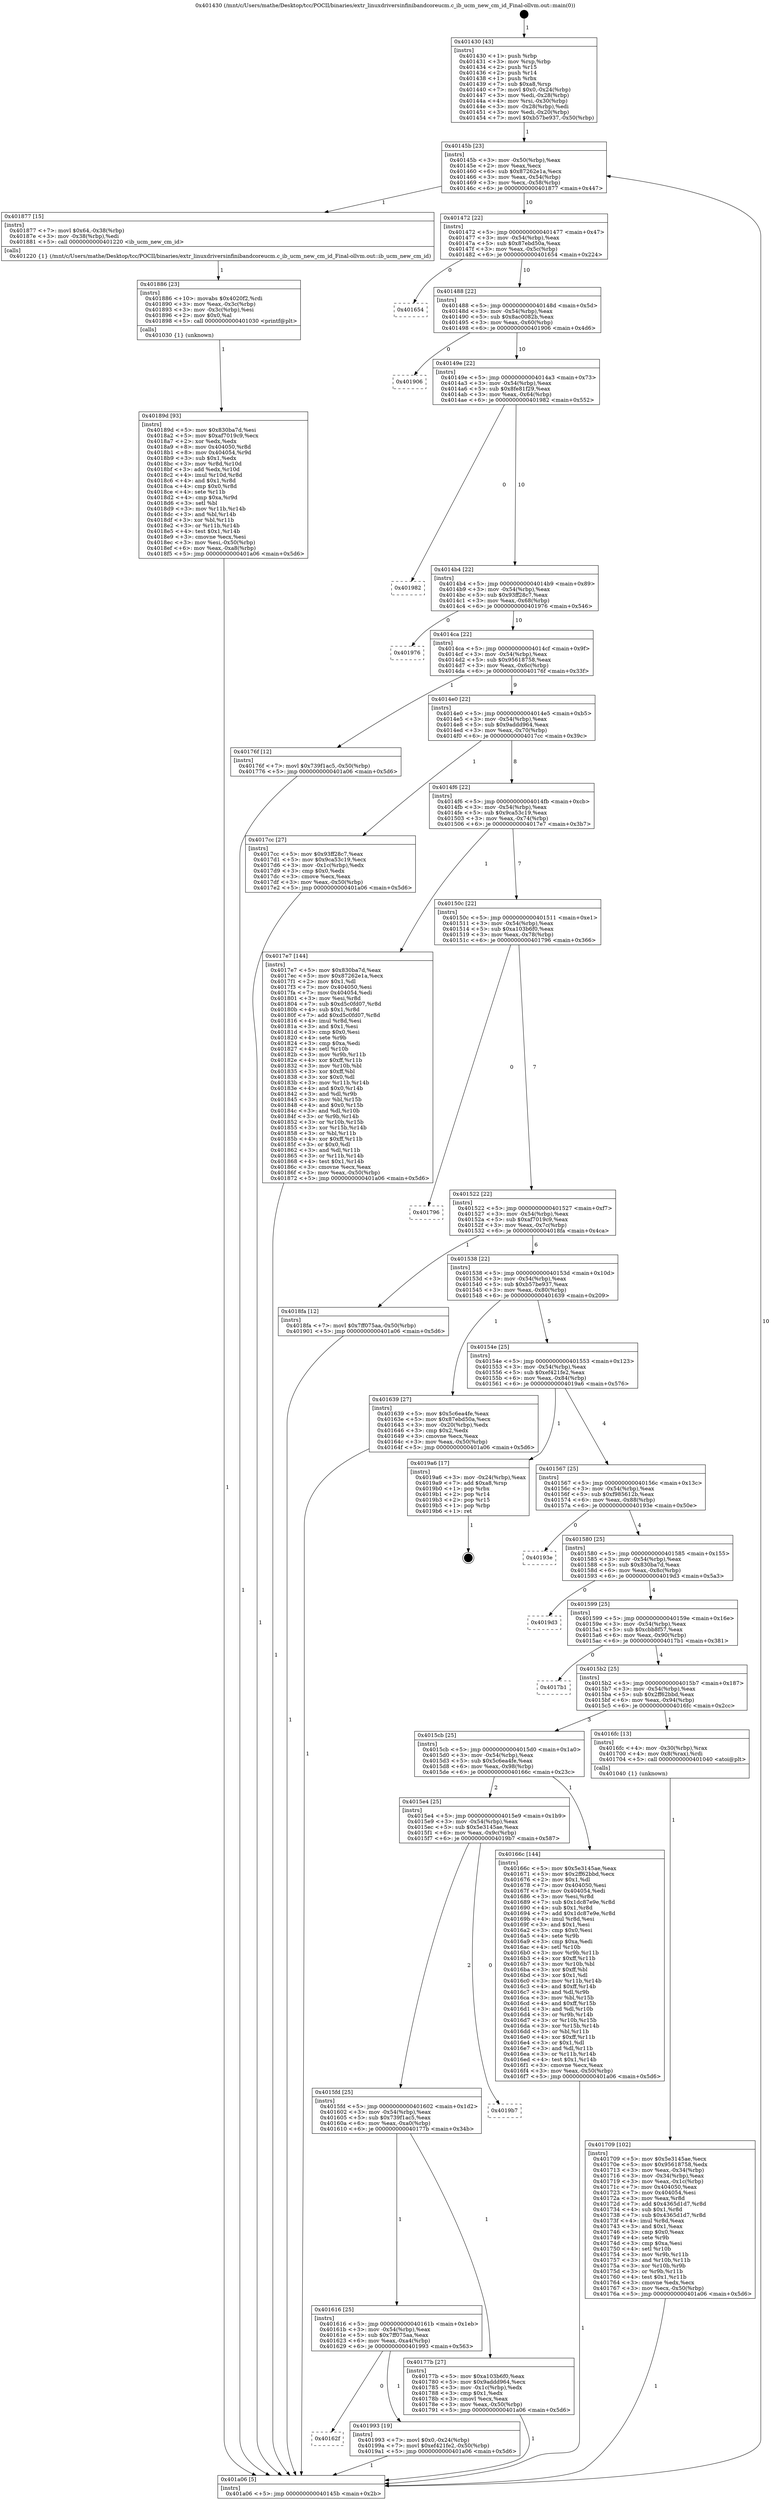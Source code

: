 digraph "0x401430" {
  label = "0x401430 (/mnt/c/Users/mathe/Desktop/tcc/POCII/binaries/extr_linuxdriversinfinibandcoreucm.c_ib_ucm_new_cm_id_Final-ollvm.out::main(0))"
  labelloc = "t"
  node[shape=record]

  Entry [label="",width=0.3,height=0.3,shape=circle,fillcolor=black,style=filled]
  "0x40145b" [label="{
     0x40145b [23]\l
     | [instrs]\l
     &nbsp;&nbsp;0x40145b \<+3\>: mov -0x50(%rbp),%eax\l
     &nbsp;&nbsp;0x40145e \<+2\>: mov %eax,%ecx\l
     &nbsp;&nbsp;0x401460 \<+6\>: sub $0x87262e1a,%ecx\l
     &nbsp;&nbsp;0x401466 \<+3\>: mov %eax,-0x54(%rbp)\l
     &nbsp;&nbsp;0x401469 \<+3\>: mov %ecx,-0x58(%rbp)\l
     &nbsp;&nbsp;0x40146c \<+6\>: je 0000000000401877 \<main+0x447\>\l
  }"]
  "0x401877" [label="{
     0x401877 [15]\l
     | [instrs]\l
     &nbsp;&nbsp;0x401877 \<+7\>: movl $0x64,-0x38(%rbp)\l
     &nbsp;&nbsp;0x40187e \<+3\>: mov -0x38(%rbp),%edi\l
     &nbsp;&nbsp;0x401881 \<+5\>: call 0000000000401220 \<ib_ucm_new_cm_id\>\l
     | [calls]\l
     &nbsp;&nbsp;0x401220 \{1\} (/mnt/c/Users/mathe/Desktop/tcc/POCII/binaries/extr_linuxdriversinfinibandcoreucm.c_ib_ucm_new_cm_id_Final-ollvm.out::ib_ucm_new_cm_id)\l
  }"]
  "0x401472" [label="{
     0x401472 [22]\l
     | [instrs]\l
     &nbsp;&nbsp;0x401472 \<+5\>: jmp 0000000000401477 \<main+0x47\>\l
     &nbsp;&nbsp;0x401477 \<+3\>: mov -0x54(%rbp),%eax\l
     &nbsp;&nbsp;0x40147a \<+5\>: sub $0x87ebd50a,%eax\l
     &nbsp;&nbsp;0x40147f \<+3\>: mov %eax,-0x5c(%rbp)\l
     &nbsp;&nbsp;0x401482 \<+6\>: je 0000000000401654 \<main+0x224\>\l
  }"]
  Exit [label="",width=0.3,height=0.3,shape=circle,fillcolor=black,style=filled,peripheries=2]
  "0x401654" [label="{
     0x401654\l
  }", style=dashed]
  "0x401488" [label="{
     0x401488 [22]\l
     | [instrs]\l
     &nbsp;&nbsp;0x401488 \<+5\>: jmp 000000000040148d \<main+0x5d\>\l
     &nbsp;&nbsp;0x40148d \<+3\>: mov -0x54(%rbp),%eax\l
     &nbsp;&nbsp;0x401490 \<+5\>: sub $0x8ac0082b,%eax\l
     &nbsp;&nbsp;0x401495 \<+3\>: mov %eax,-0x60(%rbp)\l
     &nbsp;&nbsp;0x401498 \<+6\>: je 0000000000401906 \<main+0x4d6\>\l
  }"]
  "0x40162f" [label="{
     0x40162f\l
  }", style=dashed]
  "0x401906" [label="{
     0x401906\l
  }", style=dashed]
  "0x40149e" [label="{
     0x40149e [22]\l
     | [instrs]\l
     &nbsp;&nbsp;0x40149e \<+5\>: jmp 00000000004014a3 \<main+0x73\>\l
     &nbsp;&nbsp;0x4014a3 \<+3\>: mov -0x54(%rbp),%eax\l
     &nbsp;&nbsp;0x4014a6 \<+5\>: sub $0x8fe81f29,%eax\l
     &nbsp;&nbsp;0x4014ab \<+3\>: mov %eax,-0x64(%rbp)\l
     &nbsp;&nbsp;0x4014ae \<+6\>: je 0000000000401982 \<main+0x552\>\l
  }"]
  "0x401993" [label="{
     0x401993 [19]\l
     | [instrs]\l
     &nbsp;&nbsp;0x401993 \<+7\>: movl $0x0,-0x24(%rbp)\l
     &nbsp;&nbsp;0x40199a \<+7\>: movl $0xef421fe2,-0x50(%rbp)\l
     &nbsp;&nbsp;0x4019a1 \<+5\>: jmp 0000000000401a06 \<main+0x5d6\>\l
  }"]
  "0x401982" [label="{
     0x401982\l
  }", style=dashed]
  "0x4014b4" [label="{
     0x4014b4 [22]\l
     | [instrs]\l
     &nbsp;&nbsp;0x4014b4 \<+5\>: jmp 00000000004014b9 \<main+0x89\>\l
     &nbsp;&nbsp;0x4014b9 \<+3\>: mov -0x54(%rbp),%eax\l
     &nbsp;&nbsp;0x4014bc \<+5\>: sub $0x93ff28c7,%eax\l
     &nbsp;&nbsp;0x4014c1 \<+3\>: mov %eax,-0x68(%rbp)\l
     &nbsp;&nbsp;0x4014c4 \<+6\>: je 0000000000401976 \<main+0x546\>\l
  }"]
  "0x40189d" [label="{
     0x40189d [93]\l
     | [instrs]\l
     &nbsp;&nbsp;0x40189d \<+5\>: mov $0x830ba7d,%esi\l
     &nbsp;&nbsp;0x4018a2 \<+5\>: mov $0xaf7019c9,%ecx\l
     &nbsp;&nbsp;0x4018a7 \<+2\>: xor %edx,%edx\l
     &nbsp;&nbsp;0x4018a9 \<+8\>: mov 0x404050,%r8d\l
     &nbsp;&nbsp;0x4018b1 \<+8\>: mov 0x404054,%r9d\l
     &nbsp;&nbsp;0x4018b9 \<+3\>: sub $0x1,%edx\l
     &nbsp;&nbsp;0x4018bc \<+3\>: mov %r8d,%r10d\l
     &nbsp;&nbsp;0x4018bf \<+3\>: add %edx,%r10d\l
     &nbsp;&nbsp;0x4018c2 \<+4\>: imul %r10d,%r8d\l
     &nbsp;&nbsp;0x4018c6 \<+4\>: and $0x1,%r8d\l
     &nbsp;&nbsp;0x4018ca \<+4\>: cmp $0x0,%r8d\l
     &nbsp;&nbsp;0x4018ce \<+4\>: sete %r11b\l
     &nbsp;&nbsp;0x4018d2 \<+4\>: cmp $0xa,%r9d\l
     &nbsp;&nbsp;0x4018d6 \<+3\>: setl %bl\l
     &nbsp;&nbsp;0x4018d9 \<+3\>: mov %r11b,%r14b\l
     &nbsp;&nbsp;0x4018dc \<+3\>: and %bl,%r14b\l
     &nbsp;&nbsp;0x4018df \<+3\>: xor %bl,%r11b\l
     &nbsp;&nbsp;0x4018e2 \<+3\>: or %r11b,%r14b\l
     &nbsp;&nbsp;0x4018e5 \<+4\>: test $0x1,%r14b\l
     &nbsp;&nbsp;0x4018e9 \<+3\>: cmovne %ecx,%esi\l
     &nbsp;&nbsp;0x4018ec \<+3\>: mov %esi,-0x50(%rbp)\l
     &nbsp;&nbsp;0x4018ef \<+6\>: mov %eax,-0xa8(%rbp)\l
     &nbsp;&nbsp;0x4018f5 \<+5\>: jmp 0000000000401a06 \<main+0x5d6\>\l
  }"]
  "0x401976" [label="{
     0x401976\l
  }", style=dashed]
  "0x4014ca" [label="{
     0x4014ca [22]\l
     | [instrs]\l
     &nbsp;&nbsp;0x4014ca \<+5\>: jmp 00000000004014cf \<main+0x9f\>\l
     &nbsp;&nbsp;0x4014cf \<+3\>: mov -0x54(%rbp),%eax\l
     &nbsp;&nbsp;0x4014d2 \<+5\>: sub $0x95618758,%eax\l
     &nbsp;&nbsp;0x4014d7 \<+3\>: mov %eax,-0x6c(%rbp)\l
     &nbsp;&nbsp;0x4014da \<+6\>: je 000000000040176f \<main+0x33f\>\l
  }"]
  "0x401886" [label="{
     0x401886 [23]\l
     | [instrs]\l
     &nbsp;&nbsp;0x401886 \<+10\>: movabs $0x4020f2,%rdi\l
     &nbsp;&nbsp;0x401890 \<+3\>: mov %eax,-0x3c(%rbp)\l
     &nbsp;&nbsp;0x401893 \<+3\>: mov -0x3c(%rbp),%esi\l
     &nbsp;&nbsp;0x401896 \<+2\>: mov $0x0,%al\l
     &nbsp;&nbsp;0x401898 \<+5\>: call 0000000000401030 \<printf@plt\>\l
     | [calls]\l
     &nbsp;&nbsp;0x401030 \{1\} (unknown)\l
  }"]
  "0x40176f" [label="{
     0x40176f [12]\l
     | [instrs]\l
     &nbsp;&nbsp;0x40176f \<+7\>: movl $0x739f1ac5,-0x50(%rbp)\l
     &nbsp;&nbsp;0x401776 \<+5\>: jmp 0000000000401a06 \<main+0x5d6\>\l
  }"]
  "0x4014e0" [label="{
     0x4014e0 [22]\l
     | [instrs]\l
     &nbsp;&nbsp;0x4014e0 \<+5\>: jmp 00000000004014e5 \<main+0xb5\>\l
     &nbsp;&nbsp;0x4014e5 \<+3\>: mov -0x54(%rbp),%eax\l
     &nbsp;&nbsp;0x4014e8 \<+5\>: sub $0x9addd964,%eax\l
     &nbsp;&nbsp;0x4014ed \<+3\>: mov %eax,-0x70(%rbp)\l
     &nbsp;&nbsp;0x4014f0 \<+6\>: je 00000000004017cc \<main+0x39c\>\l
  }"]
  "0x401616" [label="{
     0x401616 [25]\l
     | [instrs]\l
     &nbsp;&nbsp;0x401616 \<+5\>: jmp 000000000040161b \<main+0x1eb\>\l
     &nbsp;&nbsp;0x40161b \<+3\>: mov -0x54(%rbp),%eax\l
     &nbsp;&nbsp;0x40161e \<+5\>: sub $0x7ff075aa,%eax\l
     &nbsp;&nbsp;0x401623 \<+6\>: mov %eax,-0xa4(%rbp)\l
     &nbsp;&nbsp;0x401629 \<+6\>: je 0000000000401993 \<main+0x563\>\l
  }"]
  "0x4017cc" [label="{
     0x4017cc [27]\l
     | [instrs]\l
     &nbsp;&nbsp;0x4017cc \<+5\>: mov $0x93ff28c7,%eax\l
     &nbsp;&nbsp;0x4017d1 \<+5\>: mov $0x9ca53c19,%ecx\l
     &nbsp;&nbsp;0x4017d6 \<+3\>: mov -0x1c(%rbp),%edx\l
     &nbsp;&nbsp;0x4017d9 \<+3\>: cmp $0x0,%edx\l
     &nbsp;&nbsp;0x4017dc \<+3\>: cmove %ecx,%eax\l
     &nbsp;&nbsp;0x4017df \<+3\>: mov %eax,-0x50(%rbp)\l
     &nbsp;&nbsp;0x4017e2 \<+5\>: jmp 0000000000401a06 \<main+0x5d6\>\l
  }"]
  "0x4014f6" [label="{
     0x4014f6 [22]\l
     | [instrs]\l
     &nbsp;&nbsp;0x4014f6 \<+5\>: jmp 00000000004014fb \<main+0xcb\>\l
     &nbsp;&nbsp;0x4014fb \<+3\>: mov -0x54(%rbp),%eax\l
     &nbsp;&nbsp;0x4014fe \<+5\>: sub $0x9ca53c19,%eax\l
     &nbsp;&nbsp;0x401503 \<+3\>: mov %eax,-0x74(%rbp)\l
     &nbsp;&nbsp;0x401506 \<+6\>: je 00000000004017e7 \<main+0x3b7\>\l
  }"]
  "0x40177b" [label="{
     0x40177b [27]\l
     | [instrs]\l
     &nbsp;&nbsp;0x40177b \<+5\>: mov $0xa103b6f0,%eax\l
     &nbsp;&nbsp;0x401780 \<+5\>: mov $0x9addd964,%ecx\l
     &nbsp;&nbsp;0x401785 \<+3\>: mov -0x1c(%rbp),%edx\l
     &nbsp;&nbsp;0x401788 \<+3\>: cmp $0x1,%edx\l
     &nbsp;&nbsp;0x40178b \<+3\>: cmovl %ecx,%eax\l
     &nbsp;&nbsp;0x40178e \<+3\>: mov %eax,-0x50(%rbp)\l
     &nbsp;&nbsp;0x401791 \<+5\>: jmp 0000000000401a06 \<main+0x5d6\>\l
  }"]
  "0x4017e7" [label="{
     0x4017e7 [144]\l
     | [instrs]\l
     &nbsp;&nbsp;0x4017e7 \<+5\>: mov $0x830ba7d,%eax\l
     &nbsp;&nbsp;0x4017ec \<+5\>: mov $0x87262e1a,%ecx\l
     &nbsp;&nbsp;0x4017f1 \<+2\>: mov $0x1,%dl\l
     &nbsp;&nbsp;0x4017f3 \<+7\>: mov 0x404050,%esi\l
     &nbsp;&nbsp;0x4017fa \<+7\>: mov 0x404054,%edi\l
     &nbsp;&nbsp;0x401801 \<+3\>: mov %esi,%r8d\l
     &nbsp;&nbsp;0x401804 \<+7\>: sub $0xd5c0fd07,%r8d\l
     &nbsp;&nbsp;0x40180b \<+4\>: sub $0x1,%r8d\l
     &nbsp;&nbsp;0x40180f \<+7\>: add $0xd5c0fd07,%r8d\l
     &nbsp;&nbsp;0x401816 \<+4\>: imul %r8d,%esi\l
     &nbsp;&nbsp;0x40181a \<+3\>: and $0x1,%esi\l
     &nbsp;&nbsp;0x40181d \<+3\>: cmp $0x0,%esi\l
     &nbsp;&nbsp;0x401820 \<+4\>: sete %r9b\l
     &nbsp;&nbsp;0x401824 \<+3\>: cmp $0xa,%edi\l
     &nbsp;&nbsp;0x401827 \<+4\>: setl %r10b\l
     &nbsp;&nbsp;0x40182b \<+3\>: mov %r9b,%r11b\l
     &nbsp;&nbsp;0x40182e \<+4\>: xor $0xff,%r11b\l
     &nbsp;&nbsp;0x401832 \<+3\>: mov %r10b,%bl\l
     &nbsp;&nbsp;0x401835 \<+3\>: xor $0xff,%bl\l
     &nbsp;&nbsp;0x401838 \<+3\>: xor $0x0,%dl\l
     &nbsp;&nbsp;0x40183b \<+3\>: mov %r11b,%r14b\l
     &nbsp;&nbsp;0x40183e \<+4\>: and $0x0,%r14b\l
     &nbsp;&nbsp;0x401842 \<+3\>: and %dl,%r9b\l
     &nbsp;&nbsp;0x401845 \<+3\>: mov %bl,%r15b\l
     &nbsp;&nbsp;0x401848 \<+4\>: and $0x0,%r15b\l
     &nbsp;&nbsp;0x40184c \<+3\>: and %dl,%r10b\l
     &nbsp;&nbsp;0x40184f \<+3\>: or %r9b,%r14b\l
     &nbsp;&nbsp;0x401852 \<+3\>: or %r10b,%r15b\l
     &nbsp;&nbsp;0x401855 \<+3\>: xor %r15b,%r14b\l
     &nbsp;&nbsp;0x401858 \<+3\>: or %bl,%r11b\l
     &nbsp;&nbsp;0x40185b \<+4\>: xor $0xff,%r11b\l
     &nbsp;&nbsp;0x40185f \<+3\>: or $0x0,%dl\l
     &nbsp;&nbsp;0x401862 \<+3\>: and %dl,%r11b\l
     &nbsp;&nbsp;0x401865 \<+3\>: or %r11b,%r14b\l
     &nbsp;&nbsp;0x401868 \<+4\>: test $0x1,%r14b\l
     &nbsp;&nbsp;0x40186c \<+3\>: cmovne %ecx,%eax\l
     &nbsp;&nbsp;0x40186f \<+3\>: mov %eax,-0x50(%rbp)\l
     &nbsp;&nbsp;0x401872 \<+5\>: jmp 0000000000401a06 \<main+0x5d6\>\l
  }"]
  "0x40150c" [label="{
     0x40150c [22]\l
     | [instrs]\l
     &nbsp;&nbsp;0x40150c \<+5\>: jmp 0000000000401511 \<main+0xe1\>\l
     &nbsp;&nbsp;0x401511 \<+3\>: mov -0x54(%rbp),%eax\l
     &nbsp;&nbsp;0x401514 \<+5\>: sub $0xa103b6f0,%eax\l
     &nbsp;&nbsp;0x401519 \<+3\>: mov %eax,-0x78(%rbp)\l
     &nbsp;&nbsp;0x40151c \<+6\>: je 0000000000401796 \<main+0x366\>\l
  }"]
  "0x4015fd" [label="{
     0x4015fd [25]\l
     | [instrs]\l
     &nbsp;&nbsp;0x4015fd \<+5\>: jmp 0000000000401602 \<main+0x1d2\>\l
     &nbsp;&nbsp;0x401602 \<+3\>: mov -0x54(%rbp),%eax\l
     &nbsp;&nbsp;0x401605 \<+5\>: sub $0x739f1ac5,%eax\l
     &nbsp;&nbsp;0x40160a \<+6\>: mov %eax,-0xa0(%rbp)\l
     &nbsp;&nbsp;0x401610 \<+6\>: je 000000000040177b \<main+0x34b\>\l
  }"]
  "0x401796" [label="{
     0x401796\l
  }", style=dashed]
  "0x401522" [label="{
     0x401522 [22]\l
     | [instrs]\l
     &nbsp;&nbsp;0x401522 \<+5\>: jmp 0000000000401527 \<main+0xf7\>\l
     &nbsp;&nbsp;0x401527 \<+3\>: mov -0x54(%rbp),%eax\l
     &nbsp;&nbsp;0x40152a \<+5\>: sub $0xaf7019c9,%eax\l
     &nbsp;&nbsp;0x40152f \<+3\>: mov %eax,-0x7c(%rbp)\l
     &nbsp;&nbsp;0x401532 \<+6\>: je 00000000004018fa \<main+0x4ca\>\l
  }"]
  "0x4019b7" [label="{
     0x4019b7\l
  }", style=dashed]
  "0x4018fa" [label="{
     0x4018fa [12]\l
     | [instrs]\l
     &nbsp;&nbsp;0x4018fa \<+7\>: movl $0x7ff075aa,-0x50(%rbp)\l
     &nbsp;&nbsp;0x401901 \<+5\>: jmp 0000000000401a06 \<main+0x5d6\>\l
  }"]
  "0x401538" [label="{
     0x401538 [22]\l
     | [instrs]\l
     &nbsp;&nbsp;0x401538 \<+5\>: jmp 000000000040153d \<main+0x10d\>\l
     &nbsp;&nbsp;0x40153d \<+3\>: mov -0x54(%rbp),%eax\l
     &nbsp;&nbsp;0x401540 \<+5\>: sub $0xb57be937,%eax\l
     &nbsp;&nbsp;0x401545 \<+3\>: mov %eax,-0x80(%rbp)\l
     &nbsp;&nbsp;0x401548 \<+6\>: je 0000000000401639 \<main+0x209\>\l
  }"]
  "0x401709" [label="{
     0x401709 [102]\l
     | [instrs]\l
     &nbsp;&nbsp;0x401709 \<+5\>: mov $0x5e3145ae,%ecx\l
     &nbsp;&nbsp;0x40170e \<+5\>: mov $0x95618758,%edx\l
     &nbsp;&nbsp;0x401713 \<+3\>: mov %eax,-0x34(%rbp)\l
     &nbsp;&nbsp;0x401716 \<+3\>: mov -0x34(%rbp),%eax\l
     &nbsp;&nbsp;0x401719 \<+3\>: mov %eax,-0x1c(%rbp)\l
     &nbsp;&nbsp;0x40171c \<+7\>: mov 0x404050,%eax\l
     &nbsp;&nbsp;0x401723 \<+7\>: mov 0x404054,%esi\l
     &nbsp;&nbsp;0x40172a \<+3\>: mov %eax,%r8d\l
     &nbsp;&nbsp;0x40172d \<+7\>: add $0x4365d1d7,%r8d\l
     &nbsp;&nbsp;0x401734 \<+4\>: sub $0x1,%r8d\l
     &nbsp;&nbsp;0x401738 \<+7\>: sub $0x4365d1d7,%r8d\l
     &nbsp;&nbsp;0x40173f \<+4\>: imul %r8d,%eax\l
     &nbsp;&nbsp;0x401743 \<+3\>: and $0x1,%eax\l
     &nbsp;&nbsp;0x401746 \<+3\>: cmp $0x0,%eax\l
     &nbsp;&nbsp;0x401749 \<+4\>: sete %r9b\l
     &nbsp;&nbsp;0x40174d \<+3\>: cmp $0xa,%esi\l
     &nbsp;&nbsp;0x401750 \<+4\>: setl %r10b\l
     &nbsp;&nbsp;0x401754 \<+3\>: mov %r9b,%r11b\l
     &nbsp;&nbsp;0x401757 \<+3\>: and %r10b,%r11b\l
     &nbsp;&nbsp;0x40175a \<+3\>: xor %r10b,%r9b\l
     &nbsp;&nbsp;0x40175d \<+3\>: or %r9b,%r11b\l
     &nbsp;&nbsp;0x401760 \<+4\>: test $0x1,%r11b\l
     &nbsp;&nbsp;0x401764 \<+3\>: cmovne %edx,%ecx\l
     &nbsp;&nbsp;0x401767 \<+3\>: mov %ecx,-0x50(%rbp)\l
     &nbsp;&nbsp;0x40176a \<+5\>: jmp 0000000000401a06 \<main+0x5d6\>\l
  }"]
  "0x401639" [label="{
     0x401639 [27]\l
     | [instrs]\l
     &nbsp;&nbsp;0x401639 \<+5\>: mov $0x5c6ea4fe,%eax\l
     &nbsp;&nbsp;0x40163e \<+5\>: mov $0x87ebd50a,%ecx\l
     &nbsp;&nbsp;0x401643 \<+3\>: mov -0x20(%rbp),%edx\l
     &nbsp;&nbsp;0x401646 \<+3\>: cmp $0x2,%edx\l
     &nbsp;&nbsp;0x401649 \<+3\>: cmovne %ecx,%eax\l
     &nbsp;&nbsp;0x40164c \<+3\>: mov %eax,-0x50(%rbp)\l
     &nbsp;&nbsp;0x40164f \<+5\>: jmp 0000000000401a06 \<main+0x5d6\>\l
  }"]
  "0x40154e" [label="{
     0x40154e [25]\l
     | [instrs]\l
     &nbsp;&nbsp;0x40154e \<+5\>: jmp 0000000000401553 \<main+0x123\>\l
     &nbsp;&nbsp;0x401553 \<+3\>: mov -0x54(%rbp),%eax\l
     &nbsp;&nbsp;0x401556 \<+5\>: sub $0xef421fe2,%eax\l
     &nbsp;&nbsp;0x40155b \<+6\>: mov %eax,-0x84(%rbp)\l
     &nbsp;&nbsp;0x401561 \<+6\>: je 00000000004019a6 \<main+0x576\>\l
  }"]
  "0x401a06" [label="{
     0x401a06 [5]\l
     | [instrs]\l
     &nbsp;&nbsp;0x401a06 \<+5\>: jmp 000000000040145b \<main+0x2b\>\l
  }"]
  "0x401430" [label="{
     0x401430 [43]\l
     | [instrs]\l
     &nbsp;&nbsp;0x401430 \<+1\>: push %rbp\l
     &nbsp;&nbsp;0x401431 \<+3\>: mov %rsp,%rbp\l
     &nbsp;&nbsp;0x401434 \<+2\>: push %r15\l
     &nbsp;&nbsp;0x401436 \<+2\>: push %r14\l
     &nbsp;&nbsp;0x401438 \<+1\>: push %rbx\l
     &nbsp;&nbsp;0x401439 \<+7\>: sub $0xa8,%rsp\l
     &nbsp;&nbsp;0x401440 \<+7\>: movl $0x0,-0x24(%rbp)\l
     &nbsp;&nbsp;0x401447 \<+3\>: mov %edi,-0x28(%rbp)\l
     &nbsp;&nbsp;0x40144a \<+4\>: mov %rsi,-0x30(%rbp)\l
     &nbsp;&nbsp;0x40144e \<+3\>: mov -0x28(%rbp),%edi\l
     &nbsp;&nbsp;0x401451 \<+3\>: mov %edi,-0x20(%rbp)\l
     &nbsp;&nbsp;0x401454 \<+7\>: movl $0xb57be937,-0x50(%rbp)\l
  }"]
  "0x4015e4" [label="{
     0x4015e4 [25]\l
     | [instrs]\l
     &nbsp;&nbsp;0x4015e4 \<+5\>: jmp 00000000004015e9 \<main+0x1b9\>\l
     &nbsp;&nbsp;0x4015e9 \<+3\>: mov -0x54(%rbp),%eax\l
     &nbsp;&nbsp;0x4015ec \<+5\>: sub $0x5e3145ae,%eax\l
     &nbsp;&nbsp;0x4015f1 \<+6\>: mov %eax,-0x9c(%rbp)\l
     &nbsp;&nbsp;0x4015f7 \<+6\>: je 00000000004019b7 \<main+0x587\>\l
  }"]
  "0x4019a6" [label="{
     0x4019a6 [17]\l
     | [instrs]\l
     &nbsp;&nbsp;0x4019a6 \<+3\>: mov -0x24(%rbp),%eax\l
     &nbsp;&nbsp;0x4019a9 \<+7\>: add $0xa8,%rsp\l
     &nbsp;&nbsp;0x4019b0 \<+1\>: pop %rbx\l
     &nbsp;&nbsp;0x4019b1 \<+2\>: pop %r14\l
     &nbsp;&nbsp;0x4019b3 \<+2\>: pop %r15\l
     &nbsp;&nbsp;0x4019b5 \<+1\>: pop %rbp\l
     &nbsp;&nbsp;0x4019b6 \<+1\>: ret\l
  }"]
  "0x401567" [label="{
     0x401567 [25]\l
     | [instrs]\l
     &nbsp;&nbsp;0x401567 \<+5\>: jmp 000000000040156c \<main+0x13c\>\l
     &nbsp;&nbsp;0x40156c \<+3\>: mov -0x54(%rbp),%eax\l
     &nbsp;&nbsp;0x40156f \<+5\>: sub $0xf985612b,%eax\l
     &nbsp;&nbsp;0x401574 \<+6\>: mov %eax,-0x88(%rbp)\l
     &nbsp;&nbsp;0x40157a \<+6\>: je 000000000040193e \<main+0x50e\>\l
  }"]
  "0x40166c" [label="{
     0x40166c [144]\l
     | [instrs]\l
     &nbsp;&nbsp;0x40166c \<+5\>: mov $0x5e3145ae,%eax\l
     &nbsp;&nbsp;0x401671 \<+5\>: mov $0x2ff62bbd,%ecx\l
     &nbsp;&nbsp;0x401676 \<+2\>: mov $0x1,%dl\l
     &nbsp;&nbsp;0x401678 \<+7\>: mov 0x404050,%esi\l
     &nbsp;&nbsp;0x40167f \<+7\>: mov 0x404054,%edi\l
     &nbsp;&nbsp;0x401686 \<+3\>: mov %esi,%r8d\l
     &nbsp;&nbsp;0x401689 \<+7\>: sub $0x1dc87e9e,%r8d\l
     &nbsp;&nbsp;0x401690 \<+4\>: sub $0x1,%r8d\l
     &nbsp;&nbsp;0x401694 \<+7\>: add $0x1dc87e9e,%r8d\l
     &nbsp;&nbsp;0x40169b \<+4\>: imul %r8d,%esi\l
     &nbsp;&nbsp;0x40169f \<+3\>: and $0x1,%esi\l
     &nbsp;&nbsp;0x4016a2 \<+3\>: cmp $0x0,%esi\l
     &nbsp;&nbsp;0x4016a5 \<+4\>: sete %r9b\l
     &nbsp;&nbsp;0x4016a9 \<+3\>: cmp $0xa,%edi\l
     &nbsp;&nbsp;0x4016ac \<+4\>: setl %r10b\l
     &nbsp;&nbsp;0x4016b0 \<+3\>: mov %r9b,%r11b\l
     &nbsp;&nbsp;0x4016b3 \<+4\>: xor $0xff,%r11b\l
     &nbsp;&nbsp;0x4016b7 \<+3\>: mov %r10b,%bl\l
     &nbsp;&nbsp;0x4016ba \<+3\>: xor $0xff,%bl\l
     &nbsp;&nbsp;0x4016bd \<+3\>: xor $0x1,%dl\l
     &nbsp;&nbsp;0x4016c0 \<+3\>: mov %r11b,%r14b\l
     &nbsp;&nbsp;0x4016c3 \<+4\>: and $0xff,%r14b\l
     &nbsp;&nbsp;0x4016c7 \<+3\>: and %dl,%r9b\l
     &nbsp;&nbsp;0x4016ca \<+3\>: mov %bl,%r15b\l
     &nbsp;&nbsp;0x4016cd \<+4\>: and $0xff,%r15b\l
     &nbsp;&nbsp;0x4016d1 \<+3\>: and %dl,%r10b\l
     &nbsp;&nbsp;0x4016d4 \<+3\>: or %r9b,%r14b\l
     &nbsp;&nbsp;0x4016d7 \<+3\>: or %r10b,%r15b\l
     &nbsp;&nbsp;0x4016da \<+3\>: xor %r15b,%r14b\l
     &nbsp;&nbsp;0x4016dd \<+3\>: or %bl,%r11b\l
     &nbsp;&nbsp;0x4016e0 \<+4\>: xor $0xff,%r11b\l
     &nbsp;&nbsp;0x4016e4 \<+3\>: or $0x1,%dl\l
     &nbsp;&nbsp;0x4016e7 \<+3\>: and %dl,%r11b\l
     &nbsp;&nbsp;0x4016ea \<+3\>: or %r11b,%r14b\l
     &nbsp;&nbsp;0x4016ed \<+4\>: test $0x1,%r14b\l
     &nbsp;&nbsp;0x4016f1 \<+3\>: cmovne %ecx,%eax\l
     &nbsp;&nbsp;0x4016f4 \<+3\>: mov %eax,-0x50(%rbp)\l
     &nbsp;&nbsp;0x4016f7 \<+5\>: jmp 0000000000401a06 \<main+0x5d6\>\l
  }"]
  "0x40193e" [label="{
     0x40193e\l
  }", style=dashed]
  "0x401580" [label="{
     0x401580 [25]\l
     | [instrs]\l
     &nbsp;&nbsp;0x401580 \<+5\>: jmp 0000000000401585 \<main+0x155\>\l
     &nbsp;&nbsp;0x401585 \<+3\>: mov -0x54(%rbp),%eax\l
     &nbsp;&nbsp;0x401588 \<+5\>: sub $0x830ba7d,%eax\l
     &nbsp;&nbsp;0x40158d \<+6\>: mov %eax,-0x8c(%rbp)\l
     &nbsp;&nbsp;0x401593 \<+6\>: je 00000000004019d3 \<main+0x5a3\>\l
  }"]
  "0x4015cb" [label="{
     0x4015cb [25]\l
     | [instrs]\l
     &nbsp;&nbsp;0x4015cb \<+5\>: jmp 00000000004015d0 \<main+0x1a0\>\l
     &nbsp;&nbsp;0x4015d0 \<+3\>: mov -0x54(%rbp),%eax\l
     &nbsp;&nbsp;0x4015d3 \<+5\>: sub $0x5c6ea4fe,%eax\l
     &nbsp;&nbsp;0x4015d8 \<+6\>: mov %eax,-0x98(%rbp)\l
     &nbsp;&nbsp;0x4015de \<+6\>: je 000000000040166c \<main+0x23c\>\l
  }"]
  "0x4019d3" [label="{
     0x4019d3\l
  }", style=dashed]
  "0x401599" [label="{
     0x401599 [25]\l
     | [instrs]\l
     &nbsp;&nbsp;0x401599 \<+5\>: jmp 000000000040159e \<main+0x16e\>\l
     &nbsp;&nbsp;0x40159e \<+3\>: mov -0x54(%rbp),%eax\l
     &nbsp;&nbsp;0x4015a1 \<+5\>: sub $0xcbb8f57,%eax\l
     &nbsp;&nbsp;0x4015a6 \<+6\>: mov %eax,-0x90(%rbp)\l
     &nbsp;&nbsp;0x4015ac \<+6\>: je 00000000004017b1 \<main+0x381\>\l
  }"]
  "0x4016fc" [label="{
     0x4016fc [13]\l
     | [instrs]\l
     &nbsp;&nbsp;0x4016fc \<+4\>: mov -0x30(%rbp),%rax\l
     &nbsp;&nbsp;0x401700 \<+4\>: mov 0x8(%rax),%rdi\l
     &nbsp;&nbsp;0x401704 \<+5\>: call 0000000000401040 \<atoi@plt\>\l
     | [calls]\l
     &nbsp;&nbsp;0x401040 \{1\} (unknown)\l
  }"]
  "0x4017b1" [label="{
     0x4017b1\l
  }", style=dashed]
  "0x4015b2" [label="{
     0x4015b2 [25]\l
     | [instrs]\l
     &nbsp;&nbsp;0x4015b2 \<+5\>: jmp 00000000004015b7 \<main+0x187\>\l
     &nbsp;&nbsp;0x4015b7 \<+3\>: mov -0x54(%rbp),%eax\l
     &nbsp;&nbsp;0x4015ba \<+5\>: sub $0x2ff62bbd,%eax\l
     &nbsp;&nbsp;0x4015bf \<+6\>: mov %eax,-0x94(%rbp)\l
     &nbsp;&nbsp;0x4015c5 \<+6\>: je 00000000004016fc \<main+0x2cc\>\l
  }"]
  Entry -> "0x401430" [label=" 1"]
  "0x40145b" -> "0x401877" [label=" 1"]
  "0x40145b" -> "0x401472" [label=" 10"]
  "0x4019a6" -> Exit [label=" 1"]
  "0x401472" -> "0x401654" [label=" 0"]
  "0x401472" -> "0x401488" [label=" 10"]
  "0x401993" -> "0x401a06" [label=" 1"]
  "0x401488" -> "0x401906" [label=" 0"]
  "0x401488" -> "0x40149e" [label=" 10"]
  "0x401616" -> "0x40162f" [label=" 0"]
  "0x40149e" -> "0x401982" [label=" 0"]
  "0x40149e" -> "0x4014b4" [label=" 10"]
  "0x401616" -> "0x401993" [label=" 1"]
  "0x4014b4" -> "0x401976" [label=" 0"]
  "0x4014b4" -> "0x4014ca" [label=" 10"]
  "0x4018fa" -> "0x401a06" [label=" 1"]
  "0x4014ca" -> "0x40176f" [label=" 1"]
  "0x4014ca" -> "0x4014e0" [label=" 9"]
  "0x40189d" -> "0x401a06" [label=" 1"]
  "0x4014e0" -> "0x4017cc" [label=" 1"]
  "0x4014e0" -> "0x4014f6" [label=" 8"]
  "0x401886" -> "0x40189d" [label=" 1"]
  "0x4014f6" -> "0x4017e7" [label=" 1"]
  "0x4014f6" -> "0x40150c" [label=" 7"]
  "0x401877" -> "0x401886" [label=" 1"]
  "0x40150c" -> "0x401796" [label=" 0"]
  "0x40150c" -> "0x401522" [label=" 7"]
  "0x4017cc" -> "0x401a06" [label=" 1"]
  "0x401522" -> "0x4018fa" [label=" 1"]
  "0x401522" -> "0x401538" [label=" 6"]
  "0x40177b" -> "0x401a06" [label=" 1"]
  "0x401538" -> "0x401639" [label=" 1"]
  "0x401538" -> "0x40154e" [label=" 5"]
  "0x401639" -> "0x401a06" [label=" 1"]
  "0x401430" -> "0x40145b" [label=" 1"]
  "0x401a06" -> "0x40145b" [label=" 10"]
  "0x4015fd" -> "0x40177b" [label=" 1"]
  "0x40154e" -> "0x4019a6" [label=" 1"]
  "0x40154e" -> "0x401567" [label=" 4"]
  "0x4017e7" -> "0x401a06" [label=" 1"]
  "0x401567" -> "0x40193e" [label=" 0"]
  "0x401567" -> "0x401580" [label=" 4"]
  "0x4015e4" -> "0x4015fd" [label=" 2"]
  "0x401580" -> "0x4019d3" [label=" 0"]
  "0x401580" -> "0x401599" [label=" 4"]
  "0x4015fd" -> "0x401616" [label=" 1"]
  "0x401599" -> "0x4017b1" [label=" 0"]
  "0x401599" -> "0x4015b2" [label=" 4"]
  "0x40176f" -> "0x401a06" [label=" 1"]
  "0x4015b2" -> "0x4016fc" [label=" 1"]
  "0x4015b2" -> "0x4015cb" [label=" 3"]
  "0x4015e4" -> "0x4019b7" [label=" 0"]
  "0x4015cb" -> "0x40166c" [label=" 1"]
  "0x4015cb" -> "0x4015e4" [label=" 2"]
  "0x40166c" -> "0x401a06" [label=" 1"]
  "0x4016fc" -> "0x401709" [label=" 1"]
  "0x401709" -> "0x401a06" [label=" 1"]
}
